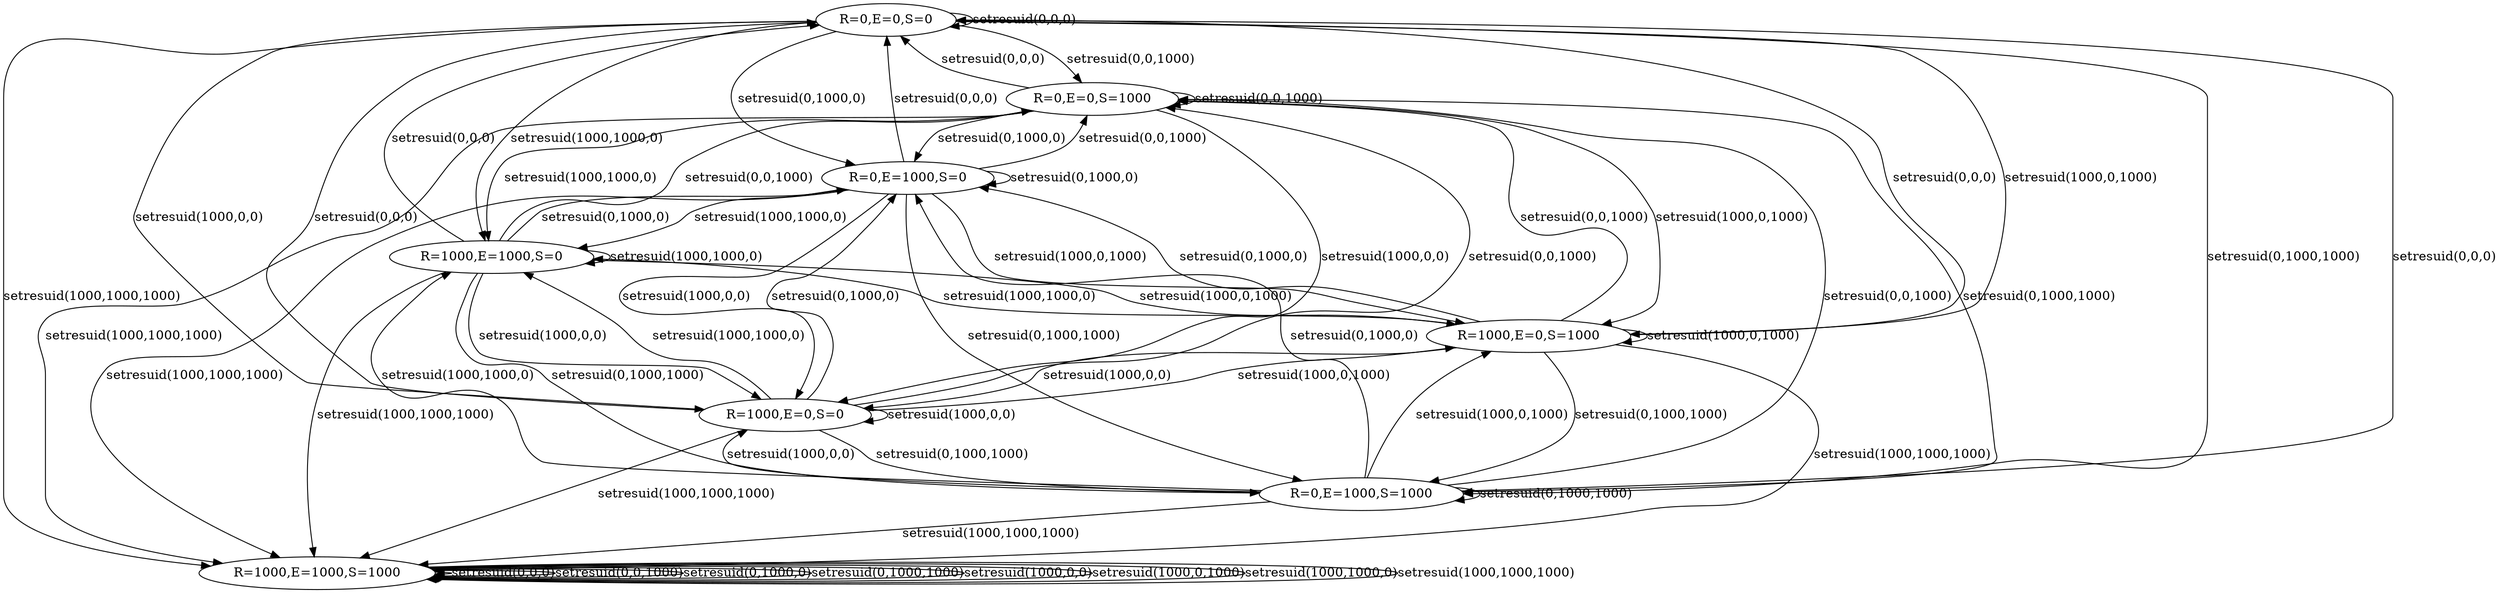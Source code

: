 digraph G {
"R=0,E=0,S=0"->"R=0,E=0,S=0"[label="setresuid(0,0,0)"]
"R=0,E=0,S=0"->"R=0,E=0,S=1000"[label="setresuid(0,0,1000)"]
"R=0,E=0,S=0"->"R=0,E=1000,S=0"[label="setresuid(0,1000,0)"]
"R=0,E=0,S=0"->"R=0,E=1000,S=1000"[label="setresuid(0,1000,1000)"]
"R=0,E=0,S=0"->"R=1000,E=0,S=0"[label="setresuid(1000,0,0)"]
"R=0,E=0,S=0"->"R=1000,E=0,S=1000"[label="setresuid(1000,0,1000)"]
"R=0,E=0,S=0"->"R=1000,E=1000,S=0"[label="setresuid(1000,1000,0)"]
"R=0,E=0,S=0"->"R=1000,E=1000,S=1000"[label="setresuid(1000,1000,1000)"]
"R=0,E=0,S=1000"->"R=0,E=0,S=0"[label="setresuid(0,0,0)"]
"R=0,E=0,S=1000"->"R=0,E=0,S=1000"[label="setresuid(0,0,1000)"]
"R=0,E=0,S=1000"->"R=0,E=1000,S=0"[label="setresuid(0,1000,0)"]
"R=0,E=0,S=1000"->"R=0,E=1000,S=1000"[label="setresuid(0,1000,1000)"]
"R=0,E=0,S=1000"->"R=1000,E=0,S=0"[label="setresuid(1000,0,0)"]
"R=0,E=0,S=1000"->"R=1000,E=0,S=1000"[label="setresuid(1000,0,1000)"]
"R=0,E=0,S=1000"->"R=1000,E=1000,S=0"[label="setresuid(1000,1000,0)"]
"R=0,E=0,S=1000"->"R=1000,E=1000,S=1000"[label="setresuid(1000,1000,1000)"]
"R=0,E=1000,S=0"->"R=0,E=0,S=0"[label="setresuid(0,0,0)"]
"R=0,E=1000,S=0"->"R=0,E=0,S=1000"[label="setresuid(0,0,1000)"]
"R=0,E=1000,S=0"->"R=0,E=1000,S=0"[label="setresuid(0,1000,0)"]
"R=0,E=1000,S=0"->"R=0,E=1000,S=1000"[label="setresuid(0,1000,1000)"]
"R=0,E=1000,S=0"->"R=1000,E=0,S=0"[label="setresuid(1000,0,0)"]
"R=0,E=1000,S=0"->"R=1000,E=0,S=1000"[label="setresuid(1000,0,1000)"]
"R=0,E=1000,S=0"->"R=1000,E=1000,S=0"[label="setresuid(1000,1000,0)"]
"R=0,E=1000,S=0"->"R=1000,E=1000,S=1000"[label="setresuid(1000,1000,1000)"]
"R=0,E=1000,S=1000"->"R=0,E=0,S=0"[label="setresuid(0,0,0)"]
"R=0,E=1000,S=1000"->"R=0,E=0,S=1000"[label="setresuid(0,0,1000)"]
"R=0,E=1000,S=1000"->"R=0,E=1000,S=0"[label="setresuid(0,1000,0)"]
"R=0,E=1000,S=1000"->"R=0,E=1000,S=1000"[label="setresuid(0,1000,1000)"]
"R=0,E=1000,S=1000"->"R=1000,E=0,S=0"[label="setresuid(1000,0,0)"]
"R=0,E=1000,S=1000"->"R=1000,E=0,S=1000"[label="setresuid(1000,0,1000)"]
"R=0,E=1000,S=1000"->"R=1000,E=1000,S=0"[label="setresuid(1000,1000,0)"]
"R=0,E=1000,S=1000"->"R=1000,E=1000,S=1000"[label="setresuid(1000,1000,1000)"]
"R=1000,E=0,S=0"->"R=0,E=0,S=0"[label="setresuid(0,0,0)"]
"R=1000,E=0,S=0"->"R=0,E=0,S=1000"[label="setresuid(0,0,1000)"]
"R=1000,E=0,S=0"->"R=0,E=1000,S=0"[label="setresuid(0,1000,0)"]
"R=1000,E=0,S=0"->"R=0,E=1000,S=1000"[label="setresuid(0,1000,1000)"]
"R=1000,E=0,S=0"->"R=1000,E=0,S=0"[label="setresuid(1000,0,0)"]
"R=1000,E=0,S=0"->"R=1000,E=0,S=1000"[label="setresuid(1000,0,1000)"]
"R=1000,E=0,S=0"->"R=1000,E=1000,S=0"[label="setresuid(1000,1000,0)"]
"R=1000,E=0,S=0"->"R=1000,E=1000,S=1000"[label="setresuid(1000,1000,1000)"]
"R=1000,E=0,S=1000"->"R=0,E=0,S=0"[label="setresuid(0,0,0)"]
"R=1000,E=0,S=1000"->"R=0,E=0,S=1000"[label="setresuid(0,0,1000)"]
"R=1000,E=0,S=1000"->"R=0,E=1000,S=0"[label="setresuid(0,1000,0)"]
"R=1000,E=0,S=1000"->"R=0,E=1000,S=1000"[label="setresuid(0,1000,1000)"]
"R=1000,E=0,S=1000"->"R=1000,E=0,S=0"[label="setresuid(1000,0,0)"]
"R=1000,E=0,S=1000"->"R=1000,E=0,S=1000"[label="setresuid(1000,0,1000)"]
"R=1000,E=0,S=1000"->"R=1000,E=1000,S=0"[label="setresuid(1000,1000,0)"]
"R=1000,E=0,S=1000"->"R=1000,E=1000,S=1000"[label="setresuid(1000,1000,1000)"]
"R=1000,E=1000,S=0"->"R=0,E=0,S=0"[label="setresuid(0,0,0)"]
"R=1000,E=1000,S=0"->"R=0,E=0,S=1000"[label="setresuid(0,0,1000)"]
"R=1000,E=1000,S=0"->"R=0,E=1000,S=0"[label="setresuid(0,1000,0)"]
"R=1000,E=1000,S=0"->"R=0,E=1000,S=1000"[label="setresuid(0,1000,1000)"]
"R=1000,E=1000,S=0"->"R=1000,E=0,S=0"[label="setresuid(1000,0,0)"]
"R=1000,E=1000,S=0"->"R=1000,E=0,S=1000"[label="setresuid(1000,0,1000)"]
"R=1000,E=1000,S=0"->"R=1000,E=1000,S=0"[label="setresuid(1000,1000,0)"]
"R=1000,E=1000,S=0"->"R=1000,E=1000,S=1000"[label="setresuid(1000,1000,1000)"]
"R=1000,E=1000,S=1000"->"R=1000,E=1000,S=1000"[label="setresuid(0,0,0)"]
"R=1000,E=1000,S=1000"->"R=1000,E=1000,S=1000"[label="setresuid(0,0,1000)"]
"R=1000,E=1000,S=1000"->"R=1000,E=1000,S=1000"[label="setresuid(0,1000,0)"]
"R=1000,E=1000,S=1000"->"R=1000,E=1000,S=1000"[label="setresuid(0,1000,1000)"]
"R=1000,E=1000,S=1000"->"R=1000,E=1000,S=1000"[label="setresuid(1000,0,0)"]
"R=1000,E=1000,S=1000"->"R=1000,E=1000,S=1000"[label="setresuid(1000,0,1000)"]
"R=1000,E=1000,S=1000"->"R=1000,E=1000,S=1000"[label="setresuid(1000,1000,0)"]
"R=1000,E=1000,S=1000"->"R=1000,E=1000,S=1000"[label="setresuid(1000,1000,1000)"]
}
